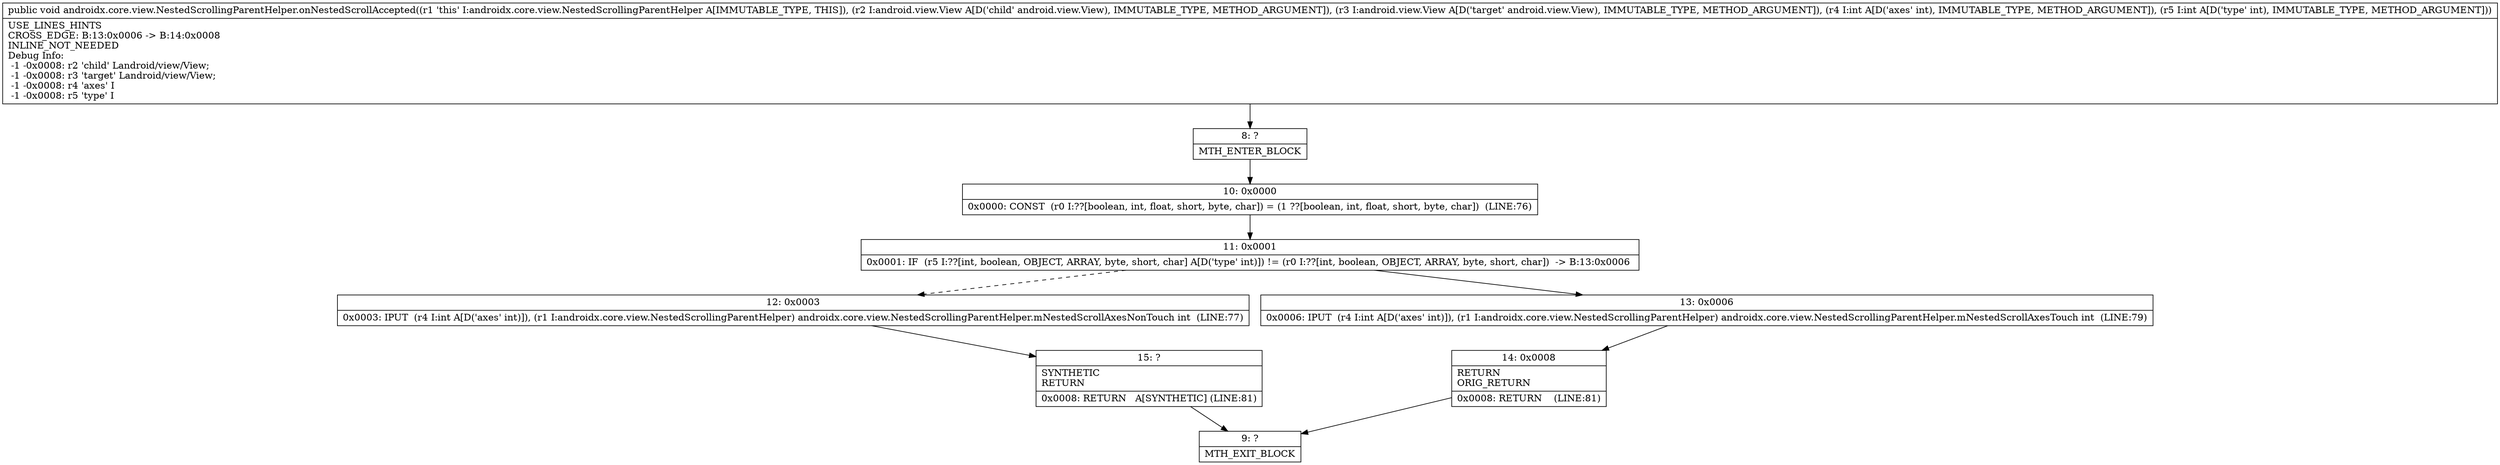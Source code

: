 digraph "CFG forandroidx.core.view.NestedScrollingParentHelper.onNestedScrollAccepted(Landroid\/view\/View;Landroid\/view\/View;II)V" {
Node_8 [shape=record,label="{8\:\ ?|MTH_ENTER_BLOCK\l}"];
Node_10 [shape=record,label="{10\:\ 0x0000|0x0000: CONST  (r0 I:??[boolean, int, float, short, byte, char]) = (1 ??[boolean, int, float, short, byte, char])  (LINE:76)\l}"];
Node_11 [shape=record,label="{11\:\ 0x0001|0x0001: IF  (r5 I:??[int, boolean, OBJECT, ARRAY, byte, short, char] A[D('type' int)]) != (r0 I:??[int, boolean, OBJECT, ARRAY, byte, short, char])  \-\> B:13:0x0006 \l}"];
Node_12 [shape=record,label="{12\:\ 0x0003|0x0003: IPUT  (r4 I:int A[D('axes' int)]), (r1 I:androidx.core.view.NestedScrollingParentHelper) androidx.core.view.NestedScrollingParentHelper.mNestedScrollAxesNonTouch int  (LINE:77)\l}"];
Node_15 [shape=record,label="{15\:\ ?|SYNTHETIC\lRETURN\l|0x0008: RETURN   A[SYNTHETIC] (LINE:81)\l}"];
Node_9 [shape=record,label="{9\:\ ?|MTH_EXIT_BLOCK\l}"];
Node_13 [shape=record,label="{13\:\ 0x0006|0x0006: IPUT  (r4 I:int A[D('axes' int)]), (r1 I:androidx.core.view.NestedScrollingParentHelper) androidx.core.view.NestedScrollingParentHelper.mNestedScrollAxesTouch int  (LINE:79)\l}"];
Node_14 [shape=record,label="{14\:\ 0x0008|RETURN\lORIG_RETURN\l|0x0008: RETURN    (LINE:81)\l}"];
MethodNode[shape=record,label="{public void androidx.core.view.NestedScrollingParentHelper.onNestedScrollAccepted((r1 'this' I:androidx.core.view.NestedScrollingParentHelper A[IMMUTABLE_TYPE, THIS]), (r2 I:android.view.View A[D('child' android.view.View), IMMUTABLE_TYPE, METHOD_ARGUMENT]), (r3 I:android.view.View A[D('target' android.view.View), IMMUTABLE_TYPE, METHOD_ARGUMENT]), (r4 I:int A[D('axes' int), IMMUTABLE_TYPE, METHOD_ARGUMENT]), (r5 I:int A[D('type' int), IMMUTABLE_TYPE, METHOD_ARGUMENT]))  | USE_LINES_HINTS\lCROSS_EDGE: B:13:0x0006 \-\> B:14:0x0008\lINLINE_NOT_NEEDED\lDebug Info:\l  \-1 \-0x0008: r2 'child' Landroid\/view\/View;\l  \-1 \-0x0008: r3 'target' Landroid\/view\/View;\l  \-1 \-0x0008: r4 'axes' I\l  \-1 \-0x0008: r5 'type' I\l}"];
MethodNode -> Node_8;Node_8 -> Node_10;
Node_10 -> Node_11;
Node_11 -> Node_12[style=dashed];
Node_11 -> Node_13;
Node_12 -> Node_15;
Node_15 -> Node_9;
Node_13 -> Node_14;
Node_14 -> Node_9;
}


